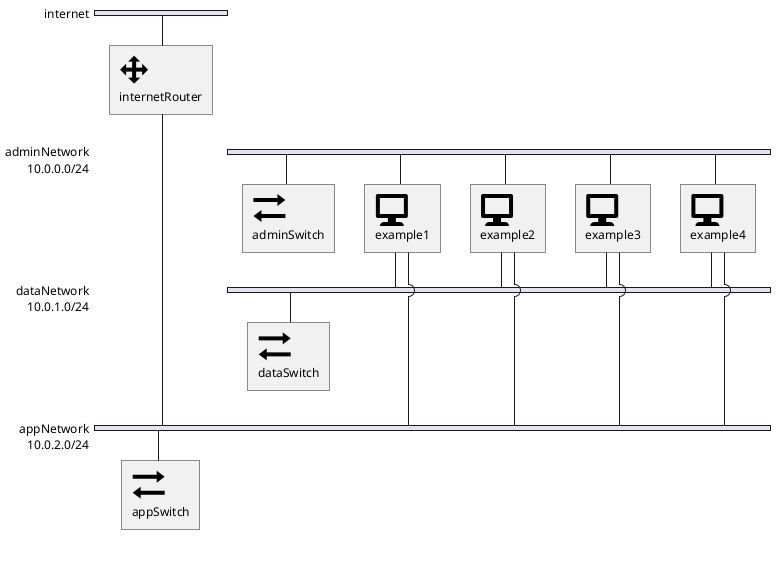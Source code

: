 @startuml


nwdiag {
    network internet {
    
        internetRouter [ description= <&move*4>\ninternetRouter]
    
   }
    network adminNetwork {
        address = "10.0.0.0/24"
    
        adminSwitch [ description= <&transfer*4>\nadminSwitch]
        example1 [ description= <&monitor*4>\nexample1]
        example2 [ description= <&monitor*4>\nexample2]
        example3 [ description= <&monitor*4>\nexample3]
        example4 [ description= <&monitor*4>\nexample4]
    
   }
    network dataNetwork {
        address = "10.0.1.0/24"
    
        dataSwitch [ description= <&transfer*4>\ndataSwitch]
        example1 [ description= <&monitor*4>\nexample1]
        example2 [ description= <&monitor*4>\nexample2]
        example3 [ description= <&monitor*4>\nexample3]
        example4 [ description= <&monitor*4>\nexample4]
    
   }
    network appNetwork {
        address = "10.0.2.0/24"
    
        appSwitch [ description= <&transfer*4>\nappSwitch]
        internetRouter [ description= <&move*4>\ninternetRouter]
        example1 [ description= <&monitor*4>\nexample1]
        example2 [ description= <&monitor*4>\nexample2]
        example3 [ description= <&monitor*4>\nexample3]
        example4 [ description= <&monitor*4>\nexample4]
    
   }

}
@enduml
